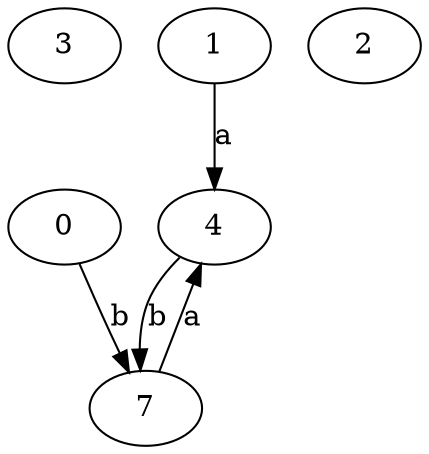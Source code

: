 strict digraph  {
3;
4;
7;
0;
1;
2;
4 -> 7  [label=b];
7 -> 4  [label=a];
0 -> 7  [label=b];
1 -> 4  [label=a];
}
